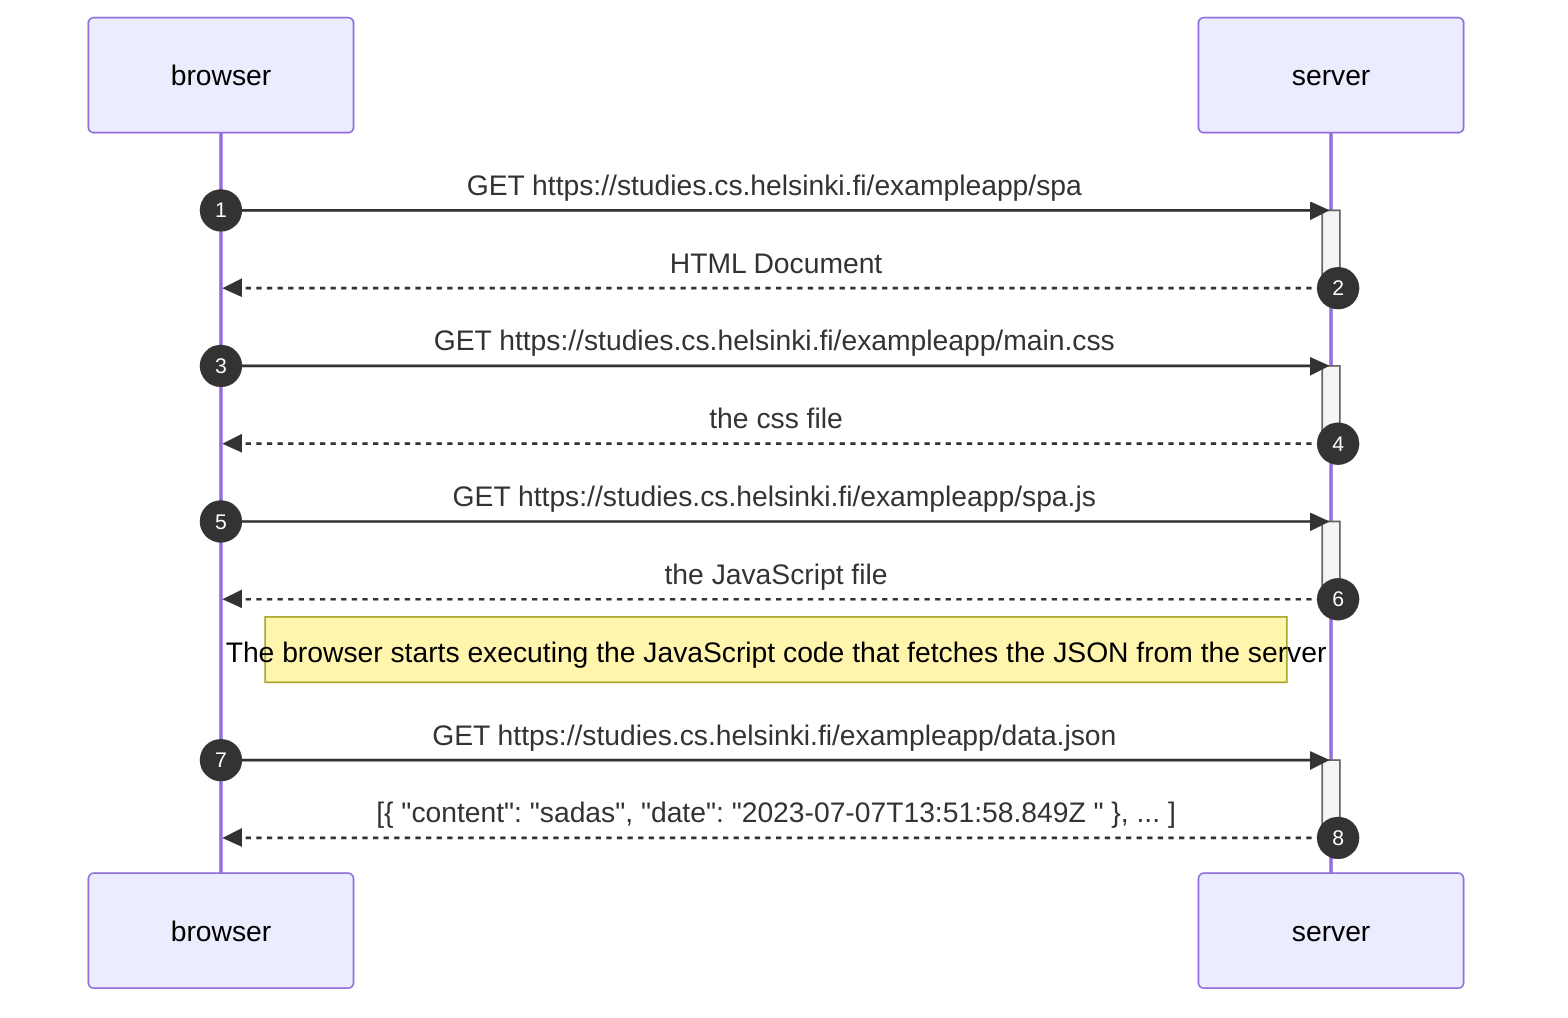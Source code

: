 sequenceDiagram
 autonumber
    participant browser
    participant server

    browser->>server: GET https://studies.cs.helsinki.fi/exampleapp/spa
    activate server
    server -->> browser: HTML Document
    deactivate server


    browser->>server: GET https://studies.cs.helsinki.fi/exampleapp/main.css
    activate server
    server-->>browser: the css file
    deactivate server

    browser->>server: GET https://studies.cs.helsinki.fi/exampleapp/spa.js
    activate server
    server-->>browser: the JavaScript file
    deactivate server

    Note right of browser: The browser starts executing the JavaScript code that fetches the JSON from the server

    browser->>server: GET https://studies.cs.helsinki.fi/exampleapp/data.json
    activate server
    server-->>browser:  [{ "content": "sadas", "date": "2023-07-07T13:51:58.849Z    " }, ... ]
    deactivate server